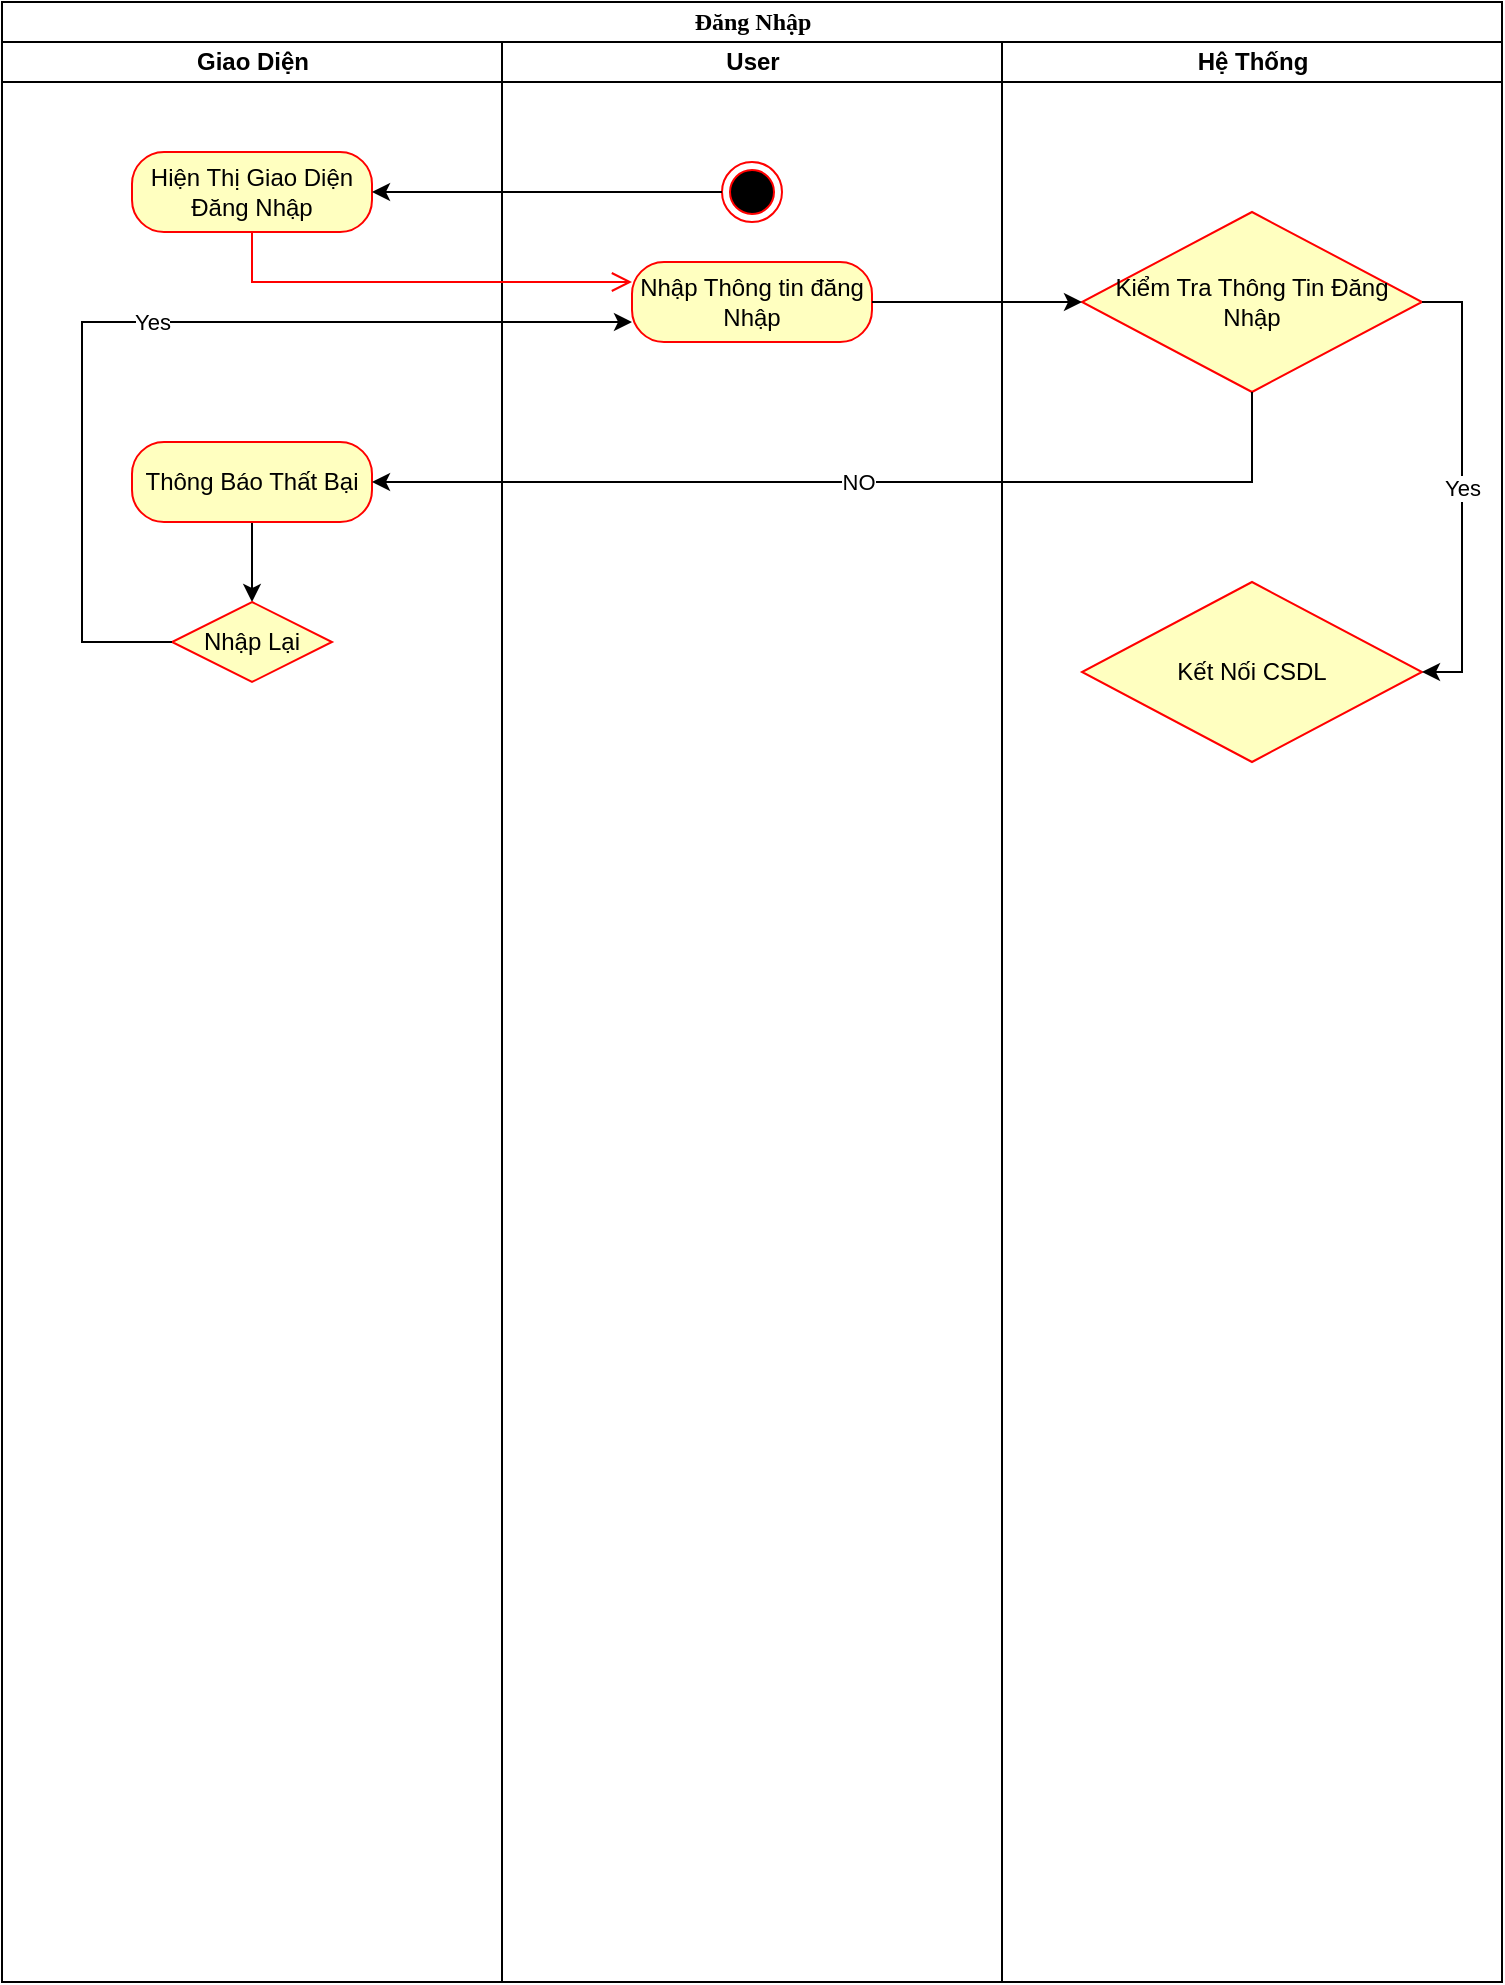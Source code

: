 <mxfile version="15.6.2" type="github">
  <diagram name="Page-1" id="0783ab3e-0a74-02c8-0abd-f7b4e66b4bec">
    <mxGraphModel dx="1378" dy="770" grid="1" gridSize="10" guides="1" tooltips="1" connect="1" arrows="1" fold="1" page="1" pageScale="1" pageWidth="850" pageHeight="1100" background="none" math="0" shadow="0">
      <root>
        <mxCell id="0" />
        <mxCell id="1" parent="0" />
        <mxCell id="1c1d494c118603dd-1" value="Đăng Nhập" style="swimlane;html=1;childLayout=stackLayout;startSize=20;rounded=0;shadow=0;comic=0;labelBackgroundColor=none;strokeWidth=1;fontFamily=Verdana;fontSize=12;align=center;" parent="1" vertex="1">
          <mxGeometry x="40" y="20" width="750" height="990" as="geometry" />
        </mxCell>
        <mxCell id="1c1d494c118603dd-2" value="Giao Diện" style="swimlane;html=1;startSize=20;" parent="1c1d494c118603dd-1" vertex="1">
          <mxGeometry y="20" width="250" height="970" as="geometry" />
        </mxCell>
        <mxCell id="ZDRnTC2MWDr4UBDBl4C0-7" value="Hiện Thị Giao Diện Đăng Nhập" style="rounded=1;whiteSpace=wrap;html=1;arcSize=40;fontColor=#000000;fillColor=#ffffc0;strokeColor=#ff0000;" vertex="1" parent="1c1d494c118603dd-2">
          <mxGeometry x="65" y="55" width="120" height="40" as="geometry" />
        </mxCell>
        <mxCell id="ZDRnTC2MWDr4UBDBl4C0-25" style="edgeStyle=orthogonalEdgeStyle;rounded=0;orthogonalLoop=1;jettySize=auto;html=1;" edge="1" parent="1c1d494c118603dd-2" source="ZDRnTC2MWDr4UBDBl4C0-19" target="ZDRnTC2MWDr4UBDBl4C0-22">
          <mxGeometry relative="1" as="geometry" />
        </mxCell>
        <mxCell id="ZDRnTC2MWDr4UBDBl4C0-19" value="Thông Báo Thất Bại" style="rounded=1;whiteSpace=wrap;html=1;arcSize=40;fontColor=#000000;fillColor=#ffffc0;strokeColor=#ff0000;" vertex="1" parent="1c1d494c118603dd-2">
          <mxGeometry x="65" y="200" width="120" height="40" as="geometry" />
        </mxCell>
        <mxCell id="ZDRnTC2MWDr4UBDBl4C0-22" value="Nhập Lại" style="rhombus;whiteSpace=wrap;html=1;fillColor=#ffffc0;strokeColor=#ff0000;" vertex="1" parent="1c1d494c118603dd-2">
          <mxGeometry x="85" y="280" width="80" height="40" as="geometry" />
        </mxCell>
        <mxCell id="ZDRnTC2MWDr4UBDBl4C0-1" value="User" style="swimlane;html=1;startSize=20;" vertex="1" parent="1c1d494c118603dd-1">
          <mxGeometry x="250" y="20" width="250" height="970" as="geometry" />
        </mxCell>
        <mxCell id="ZDRnTC2MWDr4UBDBl4C0-5" value="" style="ellipse;html=1;shape=endState;fillColor=#000000;strokeColor=#ff0000;" vertex="1" parent="ZDRnTC2MWDr4UBDBl4C0-1">
          <mxGeometry x="110" y="60" width="30" height="30" as="geometry" />
        </mxCell>
        <mxCell id="ZDRnTC2MWDr4UBDBl4C0-10" value="Nhập Thông tin đăng Nhập" style="rounded=1;whiteSpace=wrap;html=1;arcSize=40;fontColor=#000000;fillColor=#ffffc0;strokeColor=#ff0000;" vertex="1" parent="ZDRnTC2MWDr4UBDBl4C0-1">
          <mxGeometry x="65" y="110" width="120" height="40" as="geometry" />
        </mxCell>
        <mxCell id="ZDRnTC2MWDr4UBDBl4C0-2" value="Hệ Thống" style="swimlane;html=1;startSize=20;" vertex="1" parent="1c1d494c118603dd-1">
          <mxGeometry x="500" y="20" width="250" height="970" as="geometry" />
        </mxCell>
        <mxCell id="ZDRnTC2MWDr4UBDBl4C0-14" value="Kiểm Tra Thông Tin Đăng Nhập" style="rhombus;whiteSpace=wrap;html=1;fillColor=#ffffc0;strokeColor=#ff0000;" vertex="1" parent="ZDRnTC2MWDr4UBDBl4C0-2">
          <mxGeometry x="40" y="85" width="170" height="90" as="geometry" />
        </mxCell>
        <mxCell id="ZDRnTC2MWDr4UBDBl4C0-21" value="Kết Nối CSDL" style="rhombus;whiteSpace=wrap;html=1;fillColor=#ffffc0;strokeColor=#ff0000;" vertex="1" parent="ZDRnTC2MWDr4UBDBl4C0-2">
          <mxGeometry x="40" y="270" width="170" height="90" as="geometry" />
        </mxCell>
        <mxCell id="ZDRnTC2MWDr4UBDBl4C0-20" value="Yes" style="edgeStyle=orthogonalEdgeStyle;rounded=0;orthogonalLoop=1;jettySize=auto;html=1;entryX=1;entryY=0.5;entryDx=0;entryDy=0;" edge="1" parent="ZDRnTC2MWDr4UBDBl4C0-2" source="ZDRnTC2MWDr4UBDBl4C0-14" target="ZDRnTC2MWDr4UBDBl4C0-21">
          <mxGeometry relative="1" as="geometry">
            <mxPoint x="190" y="320" as="targetPoint" />
            <Array as="points">
              <mxPoint x="230" y="130" />
              <mxPoint x="230" y="315" />
            </Array>
          </mxGeometry>
        </mxCell>
        <mxCell id="ZDRnTC2MWDr4UBDBl4C0-9" style="edgeStyle=orthogonalEdgeStyle;rounded=0;orthogonalLoop=1;jettySize=auto;html=1;entryX=1;entryY=0.5;entryDx=0;entryDy=0;" edge="1" parent="1c1d494c118603dd-1" source="ZDRnTC2MWDr4UBDBl4C0-5" target="ZDRnTC2MWDr4UBDBl4C0-7">
          <mxGeometry relative="1" as="geometry" />
        </mxCell>
        <mxCell id="ZDRnTC2MWDr4UBDBl4C0-8" value="" style="edgeStyle=orthogonalEdgeStyle;html=1;verticalAlign=bottom;endArrow=open;endSize=8;strokeColor=#ff0000;rounded=0;entryX=0;entryY=0.25;entryDx=0;entryDy=0;" edge="1" source="ZDRnTC2MWDr4UBDBl4C0-7" parent="1c1d494c118603dd-1" target="ZDRnTC2MWDr4UBDBl4C0-10">
          <mxGeometry relative="1" as="geometry">
            <mxPoint x="320" y="150" as="targetPoint" />
            <Array as="points">
              <mxPoint x="125" y="140" />
            </Array>
          </mxGeometry>
        </mxCell>
        <mxCell id="ZDRnTC2MWDr4UBDBl4C0-17" style="edgeStyle=orthogonalEdgeStyle;rounded=0;orthogonalLoop=1;jettySize=auto;html=1;entryX=0;entryY=0.5;entryDx=0;entryDy=0;" edge="1" parent="1c1d494c118603dd-1" source="ZDRnTC2MWDr4UBDBl4C0-10" target="ZDRnTC2MWDr4UBDBl4C0-14">
          <mxGeometry relative="1" as="geometry" />
        </mxCell>
        <mxCell id="ZDRnTC2MWDr4UBDBl4C0-18" value="NO" style="edgeStyle=orthogonalEdgeStyle;rounded=0;orthogonalLoop=1;jettySize=auto;html=1;entryX=1;entryY=0.5;entryDx=0;entryDy=0;" edge="1" parent="1c1d494c118603dd-1" source="ZDRnTC2MWDr4UBDBl4C0-14" target="ZDRnTC2MWDr4UBDBl4C0-19">
          <mxGeometry relative="1" as="geometry">
            <mxPoint x="200" y="240" as="targetPoint" />
            <Array as="points">
              <mxPoint x="625" y="240" />
            </Array>
          </mxGeometry>
        </mxCell>
        <mxCell id="ZDRnTC2MWDr4UBDBl4C0-26" value="Yes" style="edgeStyle=orthogonalEdgeStyle;rounded=0;orthogonalLoop=1;jettySize=auto;html=1;entryX=0;entryY=0.75;entryDx=0;entryDy=0;" edge="1" parent="1c1d494c118603dd-1" source="ZDRnTC2MWDr4UBDBl4C0-22" target="ZDRnTC2MWDr4UBDBl4C0-10">
          <mxGeometry relative="1" as="geometry">
            <Array as="points">
              <mxPoint x="40" y="320" />
              <mxPoint x="40" y="160" />
            </Array>
          </mxGeometry>
        </mxCell>
      </root>
    </mxGraphModel>
  </diagram>
</mxfile>
